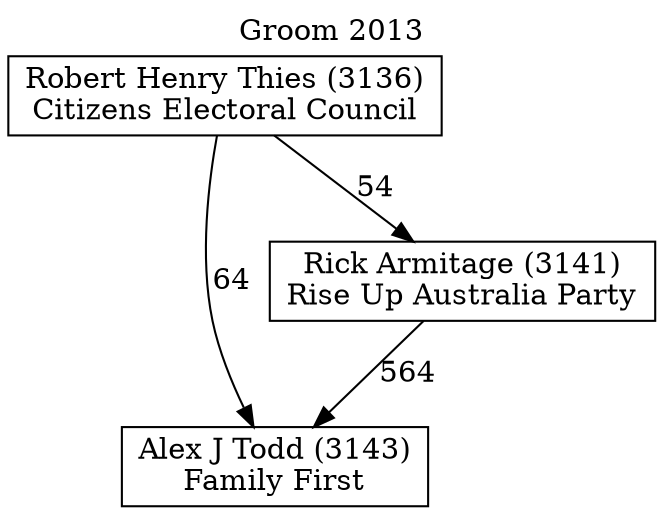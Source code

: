 // House preference flow
digraph "Alex J Todd (3143)_Groom_2013" {
	graph [label="Groom 2013" labelloc=t mclimit=10]
	node [shape=box]
	"Alex J Todd (3143)" [label="Alex J Todd (3143)
Family First"]
	"Rick Armitage (3141)" [label="Rick Armitage (3141)
Rise Up Australia Party"]
	"Robert Henry Thies (3136)" [label="Robert Henry Thies (3136)
Citizens Electoral Council"]
	"Rick Armitage (3141)" -> "Alex J Todd (3143)" [label=564]
	"Robert Henry Thies (3136)" -> "Rick Armitage (3141)" [label=54]
	"Robert Henry Thies (3136)" -> "Alex J Todd (3143)" [label=64]
}
